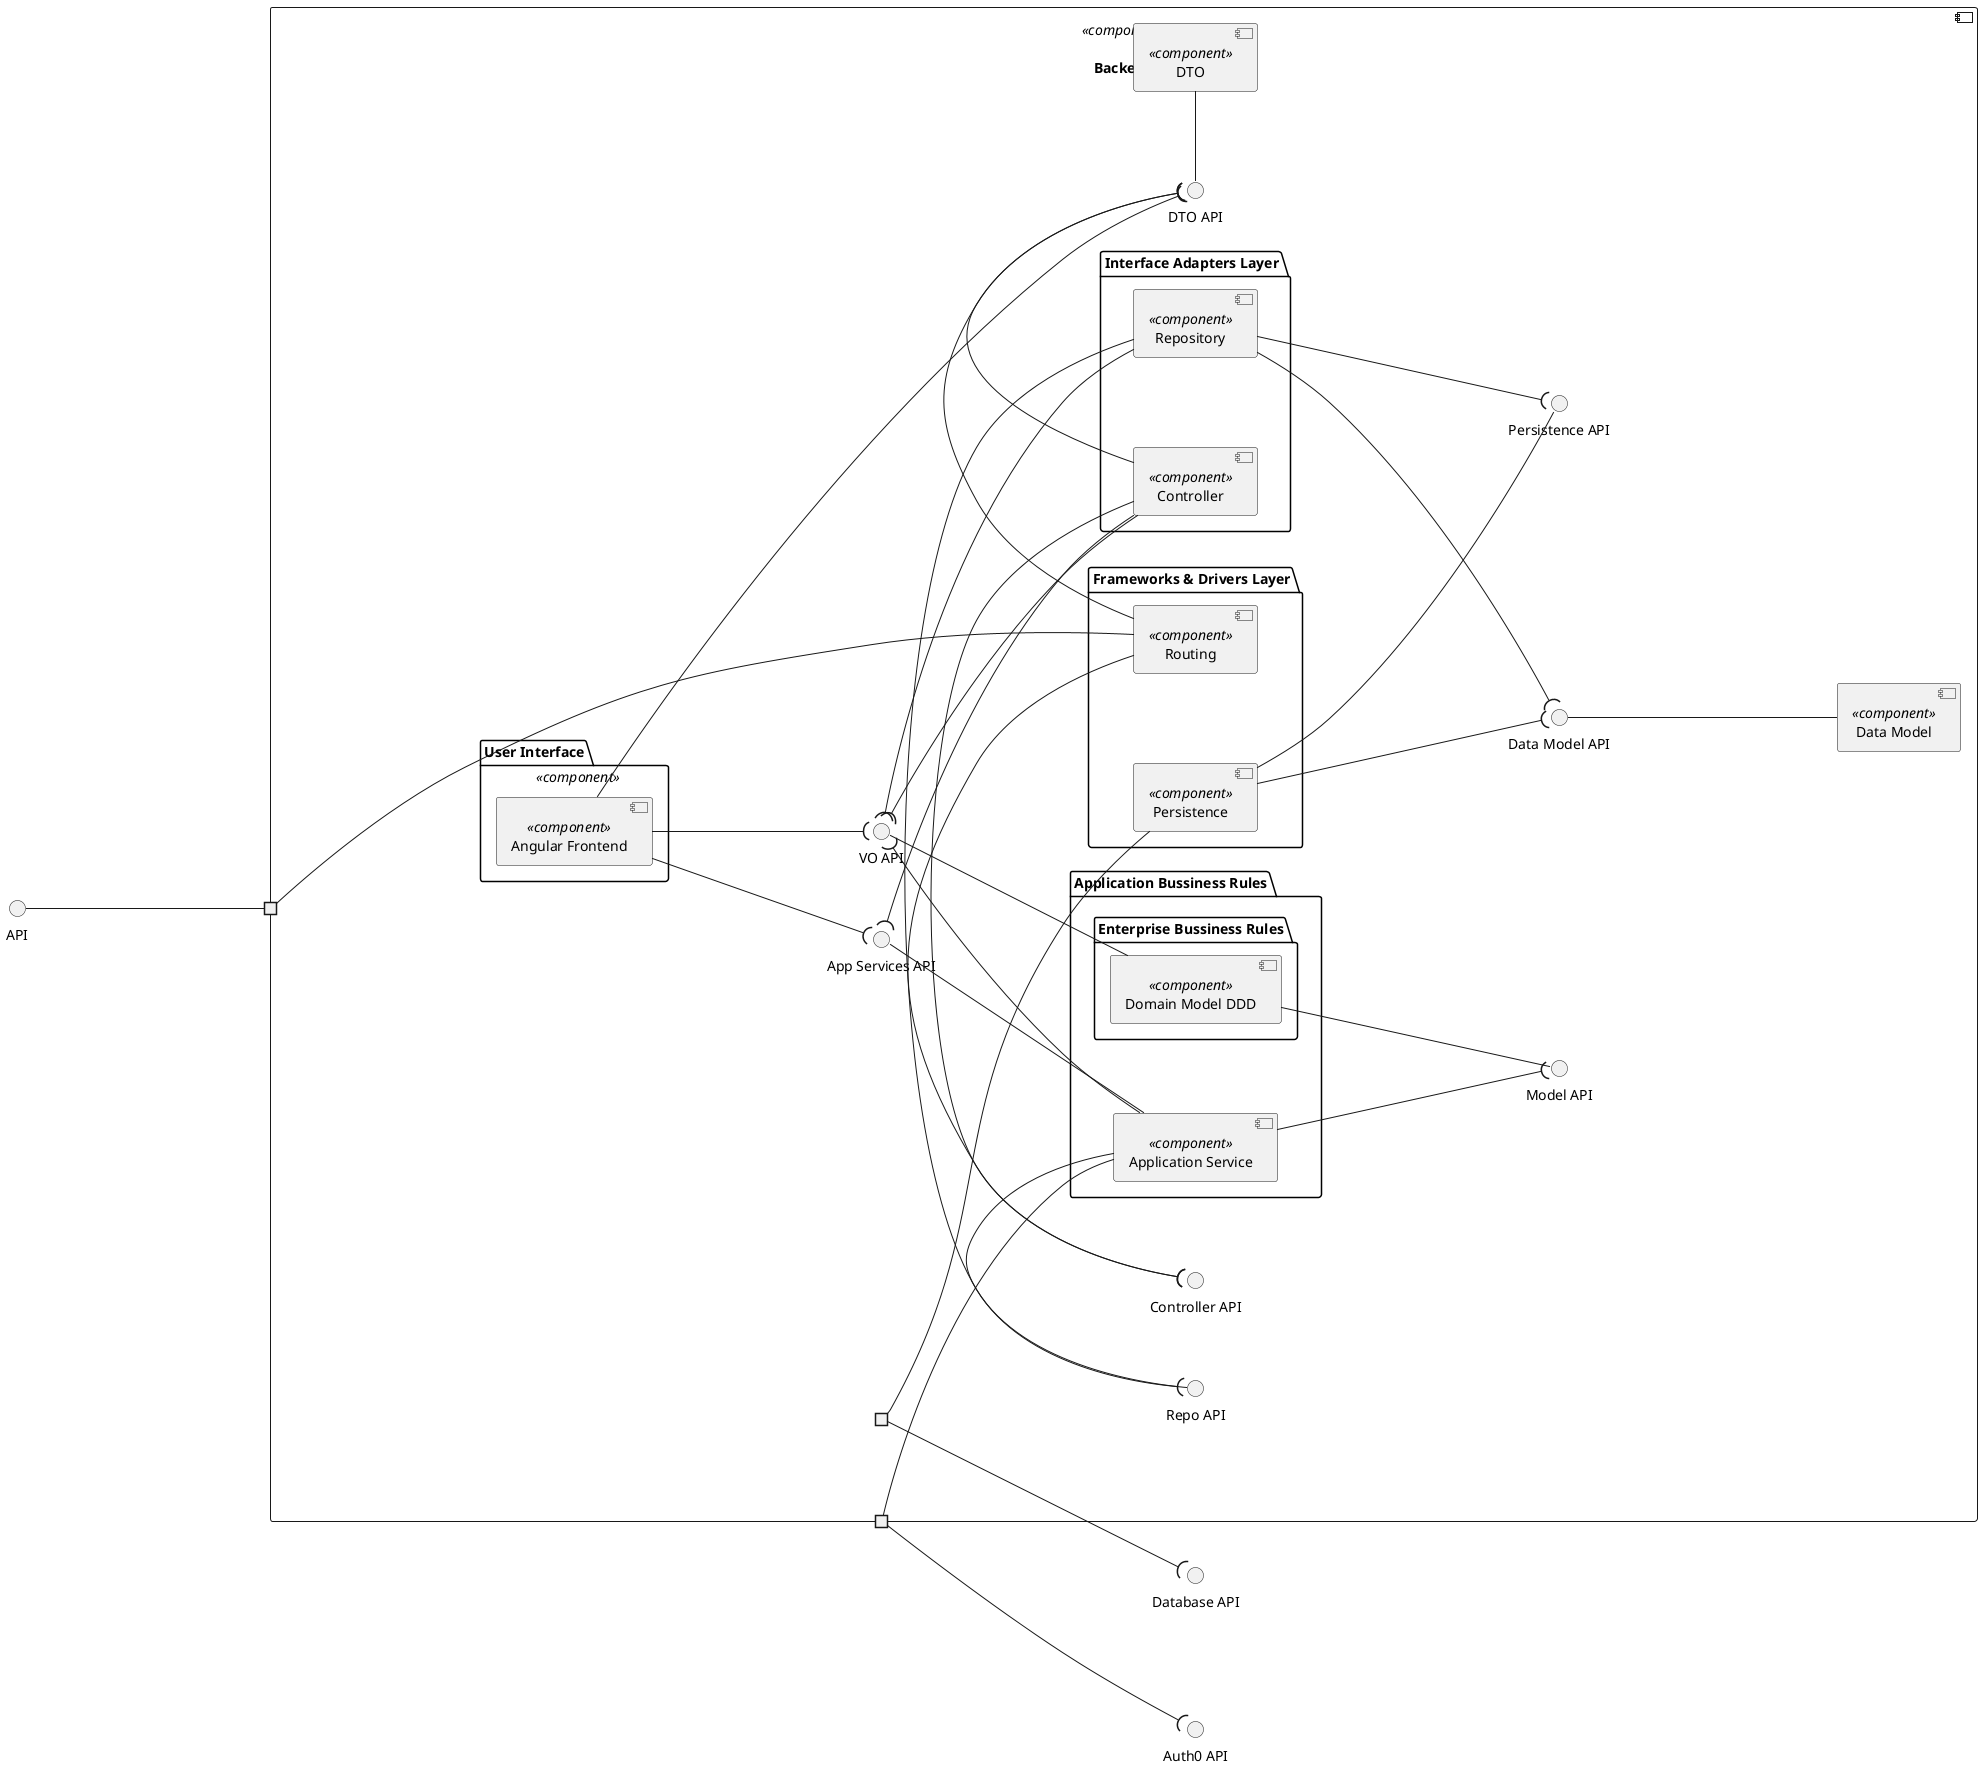 @startuml logical-view

left to right direction 
 
 skinparam nodesep 90
skinparam ranksep 220

interface "API" as API
interface "Database API" as DBAPI
interface "Auth0 API" as A0API
 
component "\nBackend" <<component>> {
  
portin " " as PIAPI

portout " " as PODBAPI

portout " " as POA0
 
interface "Data Model API" as DMAPI
interface "Persistence API" as PAPI
interface "Controller API" as CAPI
interface "Repo API" as RAPI
interface "App Services API" as ASAPI
interface "DTO API" as DTOAPI
interface "Model API" as MAPI
interface "VO API" as VOAPI
 
  component "Data Model" as DataModel <<component>> {
  }
 
  component "DTO" as Dto <<component>> {
  }

  folder "Frameworks & Drivers Layer"{
    component "Persistence" as Persistence <<component>> {
  }
 
    component "Routing" as Routing <<component>> {
  }
  }

  folder "Interface Adapters Layer"{
    component "Repository" as Repository <<component>> {
  }
 
    component "Controller" as Controller <<component>> {
  }
  }

  folder "Application Bussiness Rules"{
    component "Application Service" as ApplicationService <<component>> {
  }

   folder "Enterprise Bussiness Rules"{
    component "Domain Model DDD" as DomainModel <<component>> {

  }

  
  }
  }

folder "User Interface" as UI <<component>> {
  folder "Angular Frontend" as Frontend  {
    component "Frontend" as Frontend <<component>> {
  }
}

  
}


Frontend --( VOAPI
Frontend --( DTOAPI
Frontend --( ASAPI

DomainModel -up- VOAPI
DomainModel -down- MAPI

ApplicationService -u-( VOAPI
ApplicationService -r-( MAPI
ApplicationService -u- POA0
ApplicationService -r- ASAPI
ApplicationService -l-( RAPI

Controller -u-( VOAPI 
Controller -d-( DTOAPI 
Controller -u-( ASAPI 
Controller -l-( CAPI

Routing -u- PIAPI
Routing -r-( CAPI
Routing -l-( DTOAPI

Repository -l-( VOAPI
Repository -u-( PAPI
Repository -d-( DMAPI
Repository -r- RAPI

Dto -l- DTOAPI

DataModel -u- DMAPI

Persistence -d- PAPI
Persistence --( DMAPI
Persistence -u- PODBAPI

  }

API -- PIAPI
POA0 --( A0API
PODBAPI -down-( DBAPI

}
 
 
@enduml